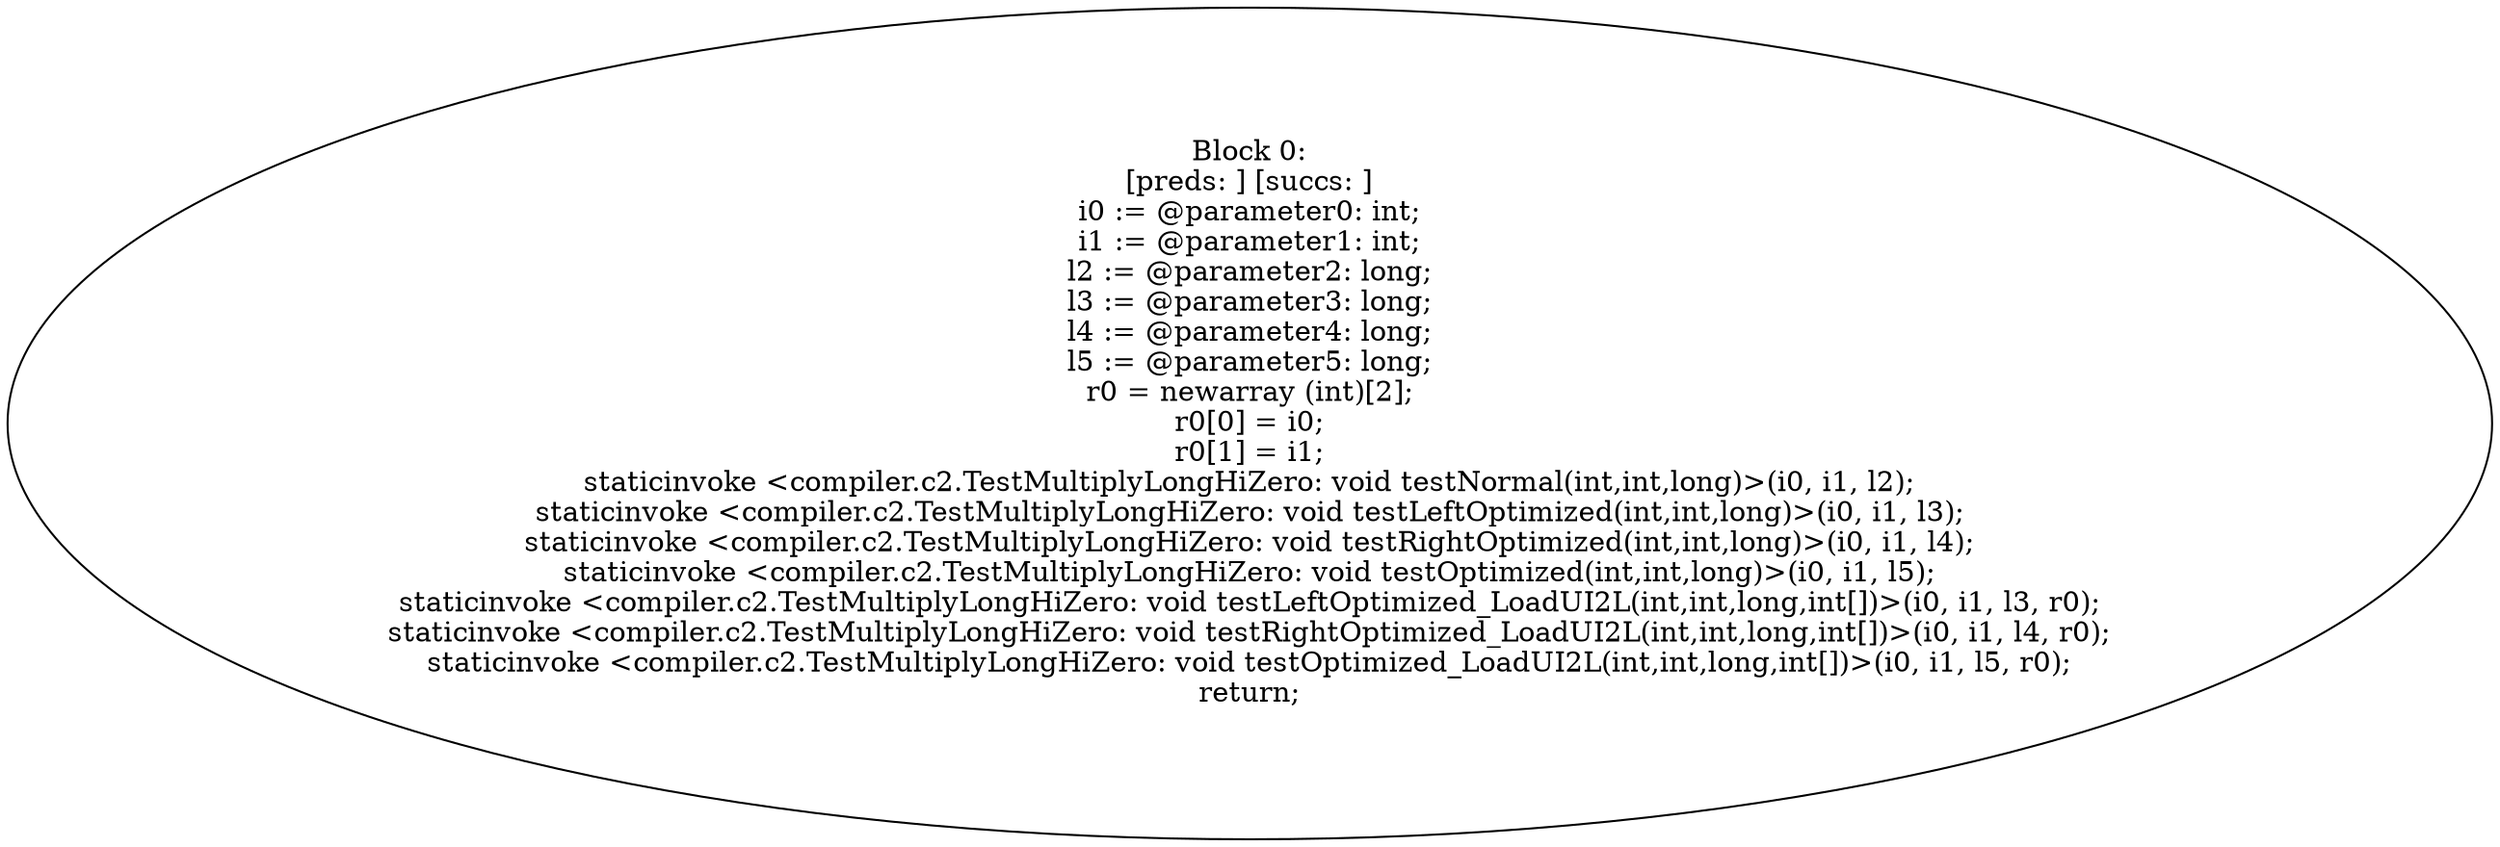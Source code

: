 digraph "unitGraph" {
    "Block 0:
[preds: ] [succs: ]
i0 := @parameter0: int;
i1 := @parameter1: int;
l2 := @parameter2: long;
l3 := @parameter3: long;
l4 := @parameter4: long;
l5 := @parameter5: long;
r0 = newarray (int)[2];
r0[0] = i0;
r0[1] = i1;
staticinvoke <compiler.c2.TestMultiplyLongHiZero: void testNormal(int,int,long)>(i0, i1, l2);
staticinvoke <compiler.c2.TestMultiplyLongHiZero: void testLeftOptimized(int,int,long)>(i0, i1, l3);
staticinvoke <compiler.c2.TestMultiplyLongHiZero: void testRightOptimized(int,int,long)>(i0, i1, l4);
staticinvoke <compiler.c2.TestMultiplyLongHiZero: void testOptimized(int,int,long)>(i0, i1, l5);
staticinvoke <compiler.c2.TestMultiplyLongHiZero: void testLeftOptimized_LoadUI2L(int,int,long,int[])>(i0, i1, l3, r0);
staticinvoke <compiler.c2.TestMultiplyLongHiZero: void testRightOptimized_LoadUI2L(int,int,long,int[])>(i0, i1, l4, r0);
staticinvoke <compiler.c2.TestMultiplyLongHiZero: void testOptimized_LoadUI2L(int,int,long,int[])>(i0, i1, l5, r0);
return;
"
}
